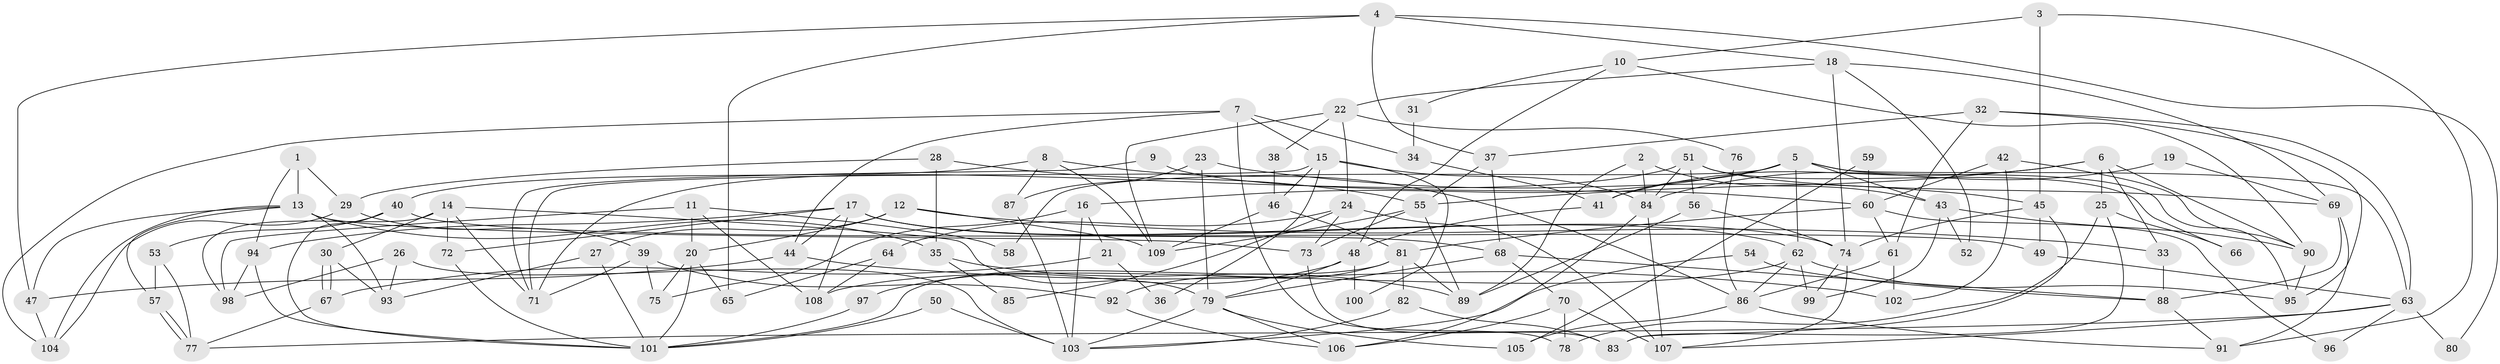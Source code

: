 // coarse degree distribution, {5: 0.14473684210526316, 6: 0.10526315789473684, 2: 0.17105263157894737, 3: 0.21052631578947367, 4: 0.19736842105263158, 7: 0.09210526315789473, 8: 0.039473684210526314, 9: 0.02631578947368421, 10: 0.013157894736842105}
// Generated by graph-tools (version 1.1) at 2025/54/03/04/25 21:54:17]
// undirected, 109 vertices, 218 edges
graph export_dot {
graph [start="1"]
  node [color=gray90,style=filled];
  1;
  2;
  3;
  4;
  5;
  6;
  7;
  8;
  9;
  10;
  11;
  12;
  13;
  14;
  15;
  16;
  17;
  18;
  19;
  20;
  21;
  22;
  23;
  24;
  25;
  26;
  27;
  28;
  29;
  30;
  31;
  32;
  33;
  34;
  35;
  36;
  37;
  38;
  39;
  40;
  41;
  42;
  43;
  44;
  45;
  46;
  47;
  48;
  49;
  50;
  51;
  52;
  53;
  54;
  55;
  56;
  57;
  58;
  59;
  60;
  61;
  62;
  63;
  64;
  65;
  66;
  67;
  68;
  69;
  70;
  71;
  72;
  73;
  74;
  75;
  76;
  77;
  78;
  79;
  80;
  81;
  82;
  83;
  84;
  85;
  86;
  87;
  88;
  89;
  90;
  91;
  92;
  93;
  94;
  95;
  96;
  97;
  98;
  99;
  100;
  101;
  102;
  103;
  104;
  105;
  106;
  107;
  108;
  109;
  1 -- 13;
  1 -- 29;
  1 -- 94;
  2 -- 84;
  2 -- 43;
  2 -- 89;
  3 -- 45;
  3 -- 91;
  3 -- 10;
  4 -- 47;
  4 -- 37;
  4 -- 18;
  4 -- 65;
  4 -- 80;
  5 -- 16;
  5 -- 62;
  5 -- 41;
  5 -- 43;
  5 -- 58;
  5 -- 63;
  5 -- 95;
  6 -- 33;
  6 -- 55;
  6 -- 25;
  6 -- 41;
  6 -- 90;
  7 -- 15;
  7 -- 78;
  7 -- 34;
  7 -- 44;
  7 -- 104;
  8 -- 109;
  8 -- 86;
  8 -- 40;
  8 -- 87;
  9 -- 71;
  9 -- 60;
  10 -- 90;
  10 -- 31;
  10 -- 48;
  11 -- 98;
  11 -- 20;
  11 -- 58;
  11 -- 108;
  12 -- 109;
  12 -- 20;
  12 -- 27;
  12 -- 33;
  13 -- 104;
  13 -- 73;
  13 -- 35;
  13 -- 47;
  13 -- 57;
  13 -- 93;
  14 -- 30;
  14 -- 79;
  14 -- 71;
  14 -- 72;
  14 -- 98;
  15 -- 84;
  15 -- 71;
  15 -- 36;
  15 -- 46;
  15 -- 100;
  16 -- 75;
  16 -- 103;
  16 -- 21;
  17 -- 62;
  17 -- 72;
  17 -- 44;
  17 -- 68;
  17 -- 74;
  17 -- 94;
  17 -- 108;
  18 -- 74;
  18 -- 22;
  18 -- 52;
  18 -- 69;
  19 -- 84;
  19 -- 69;
  20 -- 101;
  20 -- 65;
  20 -- 75;
  21 -- 67;
  21 -- 36;
  22 -- 109;
  22 -- 24;
  22 -- 38;
  22 -- 76;
  23 -- 87;
  23 -- 79;
  23 -- 45;
  24 -- 107;
  24 -- 64;
  24 -- 73;
  24 -- 85;
  25 -- 83;
  25 -- 66;
  25 -- 78;
  26 -- 98;
  26 -- 93;
  26 -- 103;
  27 -- 101;
  27 -- 93;
  28 -- 29;
  28 -- 35;
  28 -- 55;
  29 -- 39;
  29 -- 104;
  30 -- 67;
  30 -- 67;
  30 -- 93;
  31 -- 34;
  32 -- 95;
  32 -- 63;
  32 -- 37;
  32 -- 61;
  33 -- 88;
  34 -- 41;
  35 -- 89;
  35 -- 85;
  37 -- 55;
  37 -- 68;
  38 -- 46;
  39 -- 92;
  39 -- 71;
  39 -- 75;
  40 -- 53;
  40 -- 49;
  40 -- 101;
  41 -- 48;
  42 -- 90;
  42 -- 102;
  42 -- 60;
  43 -- 90;
  43 -- 52;
  43 -- 99;
  44 -- 47;
  44 -- 102;
  45 -- 74;
  45 -- 49;
  45 -- 83;
  46 -- 81;
  46 -- 109;
  47 -- 104;
  48 -- 79;
  48 -- 97;
  48 -- 100;
  49 -- 63;
  50 -- 103;
  50 -- 101;
  51 -- 69;
  51 -- 56;
  51 -- 66;
  51 -- 71;
  51 -- 84;
  53 -- 77;
  53 -- 57;
  54 -- 88;
  54 -- 103;
  55 -- 89;
  55 -- 73;
  55 -- 109;
  56 -- 89;
  56 -- 74;
  57 -- 77;
  57 -- 77;
  59 -- 60;
  59 -- 105;
  60 -- 81;
  60 -- 61;
  60 -- 96;
  61 -- 86;
  61 -- 102;
  62 -- 99;
  62 -- 108;
  62 -- 86;
  62 -- 95;
  63 -- 77;
  63 -- 80;
  63 -- 96;
  63 -- 107;
  64 -- 108;
  64 -- 65;
  67 -- 77;
  68 -- 70;
  68 -- 79;
  68 -- 88;
  69 -- 91;
  69 -- 88;
  70 -- 107;
  70 -- 78;
  70 -- 106;
  72 -- 101;
  73 -- 83;
  74 -- 107;
  74 -- 99;
  76 -- 86;
  79 -- 103;
  79 -- 105;
  79 -- 106;
  81 -- 101;
  81 -- 82;
  81 -- 89;
  81 -- 92;
  82 -- 103;
  82 -- 83;
  84 -- 106;
  84 -- 107;
  86 -- 91;
  86 -- 105;
  87 -- 103;
  88 -- 91;
  90 -- 95;
  92 -- 106;
  94 -- 98;
  94 -- 101;
  97 -- 101;
}
